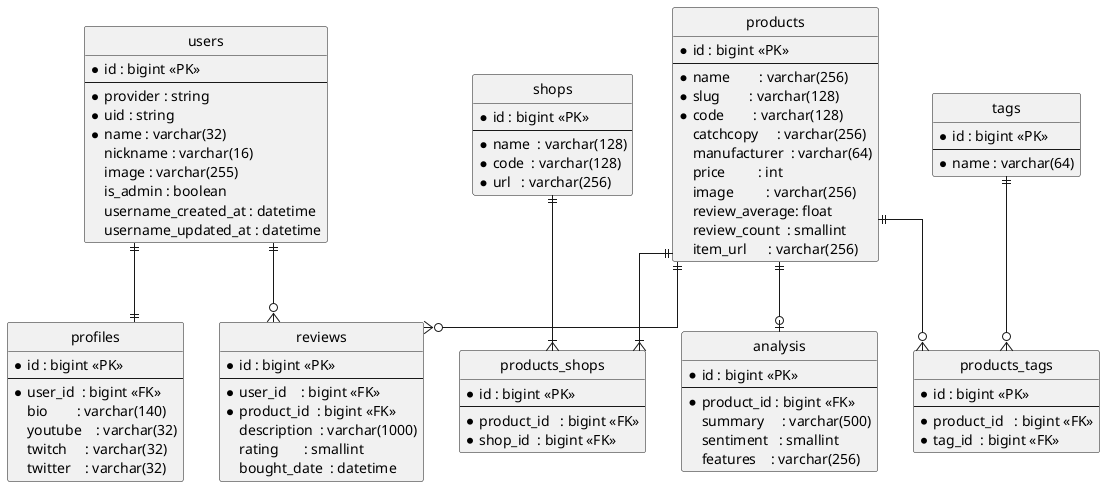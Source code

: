 @startuml reviwe-app
 skinparam linetype ortho
 hide circle

entity "users" {
  * id : bigint <<PK>>
  --
  * provider : string
  * uid : string
  * name : varchar(32)
  nickname : varchar(16)
  image : varchar(255)
  is_admin : boolean
  username_created_at : datetime
  username_updated_at : datetime
}

entity profiles {
  * id : bigint <<PK>>
  --
  * user_id  : bigint <<FK>>
  bio        : varchar(140)
  youtube    : varchar(32)
  twitch     : varchar(32)
  twitter    : varchar(32)
}

entity products {
  * id : bigint <<PK>>
  --
  * name        : varchar(256)
  * slug        : varchar(128)
  * code        : varchar(128)
  catchcopy     : varchar(256)
  manufacturer  : varchar(64)
  price         : int
  image         : varchar(256)
  review_average: float
  review_count  : smallint
  item_url      : varchar(256)
}

entity shops {
  * id : bigint <<PK>>
  --
  * name  : varchar(128)
  * code  : varchar(128)
  * url   : varchar(256)
}

entity products_shops {
  * id : bigint <<PK>>
  --
  * product_id   : bigint <<FK>>
  * shop_id  : bigint <<FK>>
}


entity reviews {
  * id : bigint <<PK>>
  --
  * user_id    : bigint <<FK>>
  * product_id  : bigint <<FK>>
  description  : varchar(1000)
  rating       : smallint
  bought_date  : datetime
}

entity analysis {
  * id : bigint <<PK>>
  --
  * product_id : bigint <<FK>>
  summary     : varchar(500)
  sentiment   : smallint
  features    : varchar(256)
}

entity tags {
  * id : bigint <<PK>>
  --
  * name : varchar(64)
}

entity products_tags {
  * id : bigint <<PK>>
  --
  * product_id   : bigint <<FK>>
  * tag_id  : bigint <<FK>>
}


users ||--|| profiles
users ||--o{ reviews
products ||--o{ reviews
products ||--|{ products_shops
shops ||--|{ products_shops
products ||--o| analysis
products ||--o{ products_tags
tags ||--o{ products_tags

@enduml